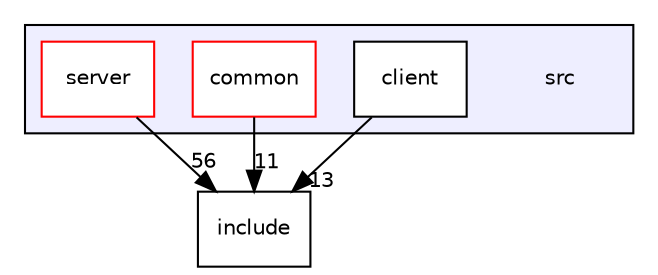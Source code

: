digraph "/home/runner/work/OPIChat/OPIChat/src" {
  compound=true
  node [ fontsize="10", fontname="Helvetica"];
  edge [ labelfontsize="10", labelfontname="Helvetica"];
  subgraph clusterdir_68267d1309a1af8e8297ef4c3efbcdba {
    graph [ bgcolor="#eeeeff", pencolor="black", label="" URL="dir_68267d1309a1af8e8297ef4c3efbcdba.html"];
    dir_68267d1309a1af8e8297ef4c3efbcdba [shape=plaintext label="src"];
    dir_6908ff505388a07996d238c763adbdab [shape=box label="client" color="black" fillcolor="white" style="filled" URL="dir_6908ff505388a07996d238c763adbdab.html"];
    dir_fdedb0aba14d44ce9d99bc100e026e6a [shape=box label="common" color="red" fillcolor="white" style="filled" URL="dir_fdedb0aba14d44ce9d99bc100e026e6a.html"];
    dir_075bb3ff235063c77951cd176d15a741 [shape=box label="server" color="red" fillcolor="white" style="filled" URL="dir_075bb3ff235063c77951cd176d15a741.html"];
  }
  dir_d44c64559bbebec7f509842c48db8b23 [shape=box label="include" URL="dir_d44c64559bbebec7f509842c48db8b23.html"];
  dir_075bb3ff235063c77951cd176d15a741->dir_d44c64559bbebec7f509842c48db8b23 [headlabel="56", labeldistance=1.5 headhref="dir_000010_000007.html"];
  dir_6908ff505388a07996d238c763adbdab->dir_d44c64559bbebec7f509842c48db8b23 [headlabel="13", labeldistance=1.5 headhref="dir_000008_000007.html"];
  dir_fdedb0aba14d44ce9d99bc100e026e6a->dir_d44c64559bbebec7f509842c48db8b23 [headlabel="11", labeldistance=1.5 headhref="dir_000005_000007.html"];
}
